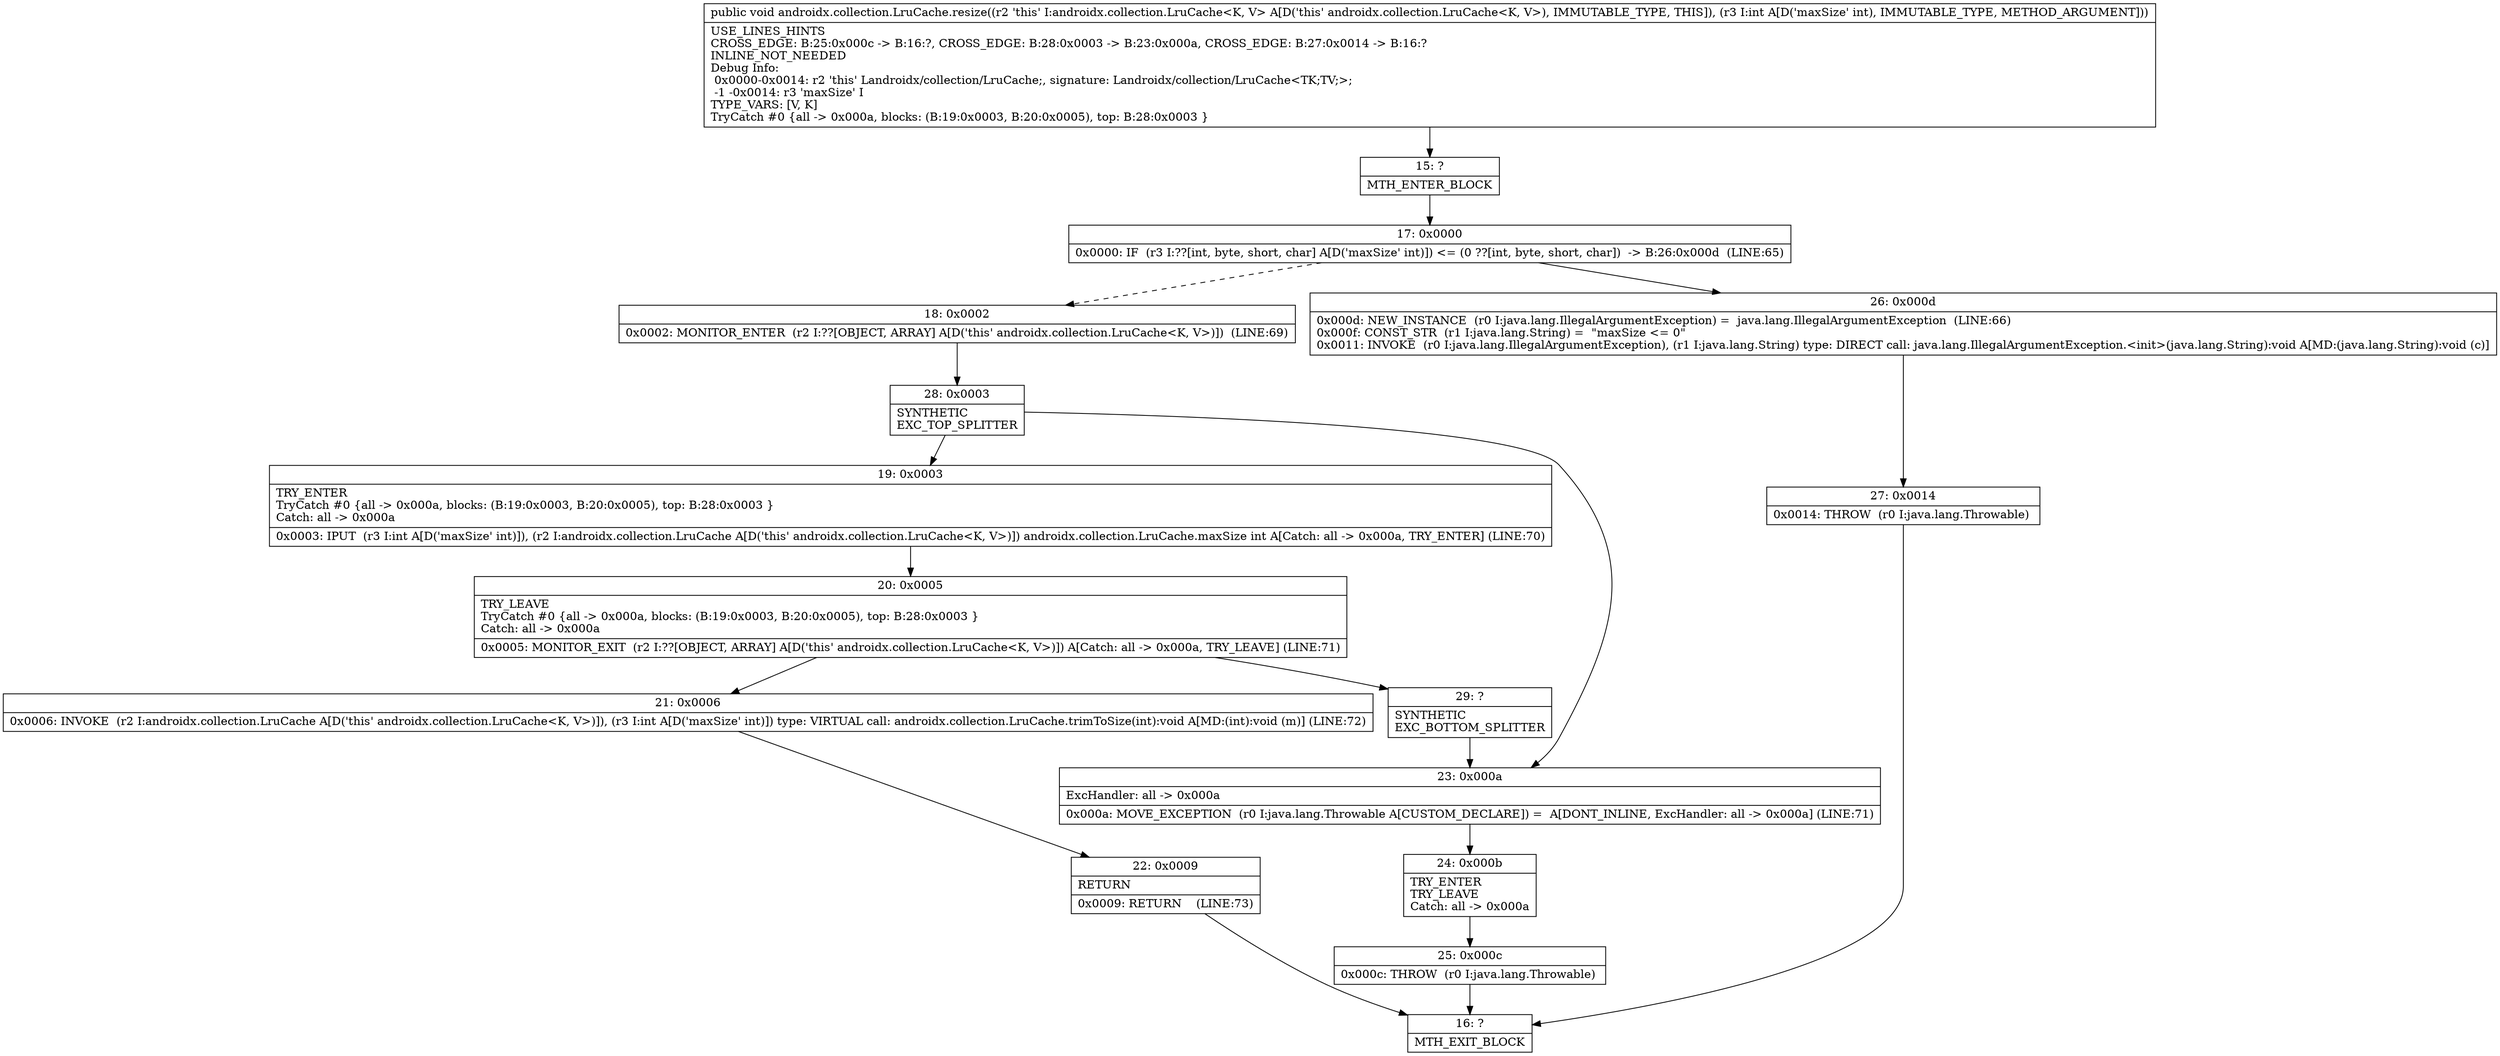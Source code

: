 digraph "CFG forandroidx.collection.LruCache.resize(I)V" {
Node_15 [shape=record,label="{15\:\ ?|MTH_ENTER_BLOCK\l}"];
Node_17 [shape=record,label="{17\:\ 0x0000|0x0000: IF  (r3 I:??[int, byte, short, char] A[D('maxSize' int)]) \<= (0 ??[int, byte, short, char])  \-\> B:26:0x000d  (LINE:65)\l}"];
Node_18 [shape=record,label="{18\:\ 0x0002|0x0002: MONITOR_ENTER  (r2 I:??[OBJECT, ARRAY] A[D('this' androidx.collection.LruCache\<K, V\>)])  (LINE:69)\l}"];
Node_28 [shape=record,label="{28\:\ 0x0003|SYNTHETIC\lEXC_TOP_SPLITTER\l}"];
Node_19 [shape=record,label="{19\:\ 0x0003|TRY_ENTER\lTryCatch #0 \{all \-\> 0x000a, blocks: (B:19:0x0003, B:20:0x0005), top: B:28:0x0003 \}\lCatch: all \-\> 0x000a\l|0x0003: IPUT  (r3 I:int A[D('maxSize' int)]), (r2 I:androidx.collection.LruCache A[D('this' androidx.collection.LruCache\<K, V\>)]) androidx.collection.LruCache.maxSize int A[Catch: all \-\> 0x000a, TRY_ENTER] (LINE:70)\l}"];
Node_20 [shape=record,label="{20\:\ 0x0005|TRY_LEAVE\lTryCatch #0 \{all \-\> 0x000a, blocks: (B:19:0x0003, B:20:0x0005), top: B:28:0x0003 \}\lCatch: all \-\> 0x000a\l|0x0005: MONITOR_EXIT  (r2 I:??[OBJECT, ARRAY] A[D('this' androidx.collection.LruCache\<K, V\>)]) A[Catch: all \-\> 0x000a, TRY_LEAVE] (LINE:71)\l}"];
Node_21 [shape=record,label="{21\:\ 0x0006|0x0006: INVOKE  (r2 I:androidx.collection.LruCache A[D('this' androidx.collection.LruCache\<K, V\>)]), (r3 I:int A[D('maxSize' int)]) type: VIRTUAL call: androidx.collection.LruCache.trimToSize(int):void A[MD:(int):void (m)] (LINE:72)\l}"];
Node_22 [shape=record,label="{22\:\ 0x0009|RETURN\l|0x0009: RETURN    (LINE:73)\l}"];
Node_16 [shape=record,label="{16\:\ ?|MTH_EXIT_BLOCK\l}"];
Node_29 [shape=record,label="{29\:\ ?|SYNTHETIC\lEXC_BOTTOM_SPLITTER\l}"];
Node_23 [shape=record,label="{23\:\ 0x000a|ExcHandler: all \-\> 0x000a\l|0x000a: MOVE_EXCEPTION  (r0 I:java.lang.Throwable A[CUSTOM_DECLARE]) =  A[DONT_INLINE, ExcHandler: all \-\> 0x000a] (LINE:71)\l}"];
Node_24 [shape=record,label="{24\:\ 0x000b|TRY_ENTER\lTRY_LEAVE\lCatch: all \-\> 0x000a\l}"];
Node_25 [shape=record,label="{25\:\ 0x000c|0x000c: THROW  (r0 I:java.lang.Throwable) \l}"];
Node_26 [shape=record,label="{26\:\ 0x000d|0x000d: NEW_INSTANCE  (r0 I:java.lang.IllegalArgumentException) =  java.lang.IllegalArgumentException  (LINE:66)\l0x000f: CONST_STR  (r1 I:java.lang.String) =  \"maxSize \<= 0\" \l0x0011: INVOKE  (r0 I:java.lang.IllegalArgumentException), (r1 I:java.lang.String) type: DIRECT call: java.lang.IllegalArgumentException.\<init\>(java.lang.String):void A[MD:(java.lang.String):void (c)]\l}"];
Node_27 [shape=record,label="{27\:\ 0x0014|0x0014: THROW  (r0 I:java.lang.Throwable) \l}"];
MethodNode[shape=record,label="{public void androidx.collection.LruCache.resize((r2 'this' I:androidx.collection.LruCache\<K, V\> A[D('this' androidx.collection.LruCache\<K, V\>), IMMUTABLE_TYPE, THIS]), (r3 I:int A[D('maxSize' int), IMMUTABLE_TYPE, METHOD_ARGUMENT]))  | USE_LINES_HINTS\lCROSS_EDGE: B:25:0x000c \-\> B:16:?, CROSS_EDGE: B:28:0x0003 \-\> B:23:0x000a, CROSS_EDGE: B:27:0x0014 \-\> B:16:?\lINLINE_NOT_NEEDED\lDebug Info:\l  0x0000\-0x0014: r2 'this' Landroidx\/collection\/LruCache;, signature: Landroidx\/collection\/LruCache\<TK;TV;\>;\l  \-1 \-0x0014: r3 'maxSize' I\lTYPE_VARS: [V, K]\lTryCatch #0 \{all \-\> 0x000a, blocks: (B:19:0x0003, B:20:0x0005), top: B:28:0x0003 \}\l}"];
MethodNode -> Node_15;Node_15 -> Node_17;
Node_17 -> Node_18[style=dashed];
Node_17 -> Node_26;
Node_18 -> Node_28;
Node_28 -> Node_19;
Node_28 -> Node_23;
Node_19 -> Node_20;
Node_20 -> Node_21;
Node_20 -> Node_29;
Node_21 -> Node_22;
Node_22 -> Node_16;
Node_29 -> Node_23;
Node_23 -> Node_24;
Node_24 -> Node_25;
Node_25 -> Node_16;
Node_26 -> Node_27;
Node_27 -> Node_16;
}

